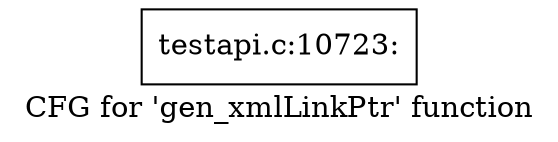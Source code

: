 digraph "CFG for 'gen_xmlLinkPtr' function" {
	label="CFG for 'gen_xmlLinkPtr' function";

	Node0x4630c50 [shape=record,label="{testapi.c:10723:}"];
}
